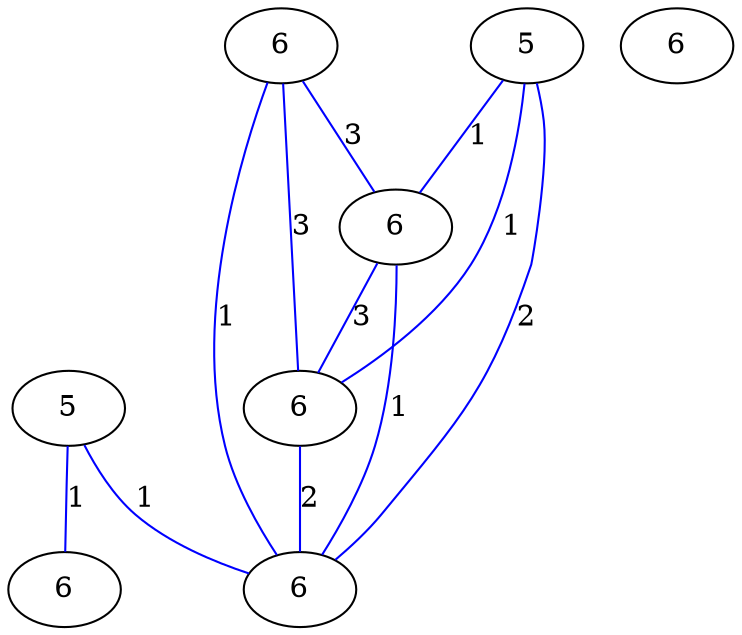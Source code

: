 graph G {
	0 [label="5"];
	1 [label="5"];
	2 [label="6"];
	3 [label="6"];
	4 [label="6"];
	5 [label="6"];
	6 [label="6"];
	7 [label="6"];
	0 -- 3 [label="1", color=blue];
	0 -- 4 [label="1", color=blue];
	0 -- 5 [label="2", color=blue];
	1 -- 5 [label="1", color=blue];
	1 -- 6 [label="1", color=blue];
	2 -- 3 [label="3", color=blue];
	2 -- 4 [label="3", color=blue];
	2 -- 5 [label="1", color=blue];
	3 -- 4 [label="3", color=blue];
	3 -- 5 [label="1", color=blue];
	4 -- 5 [label="2", color=blue];
}